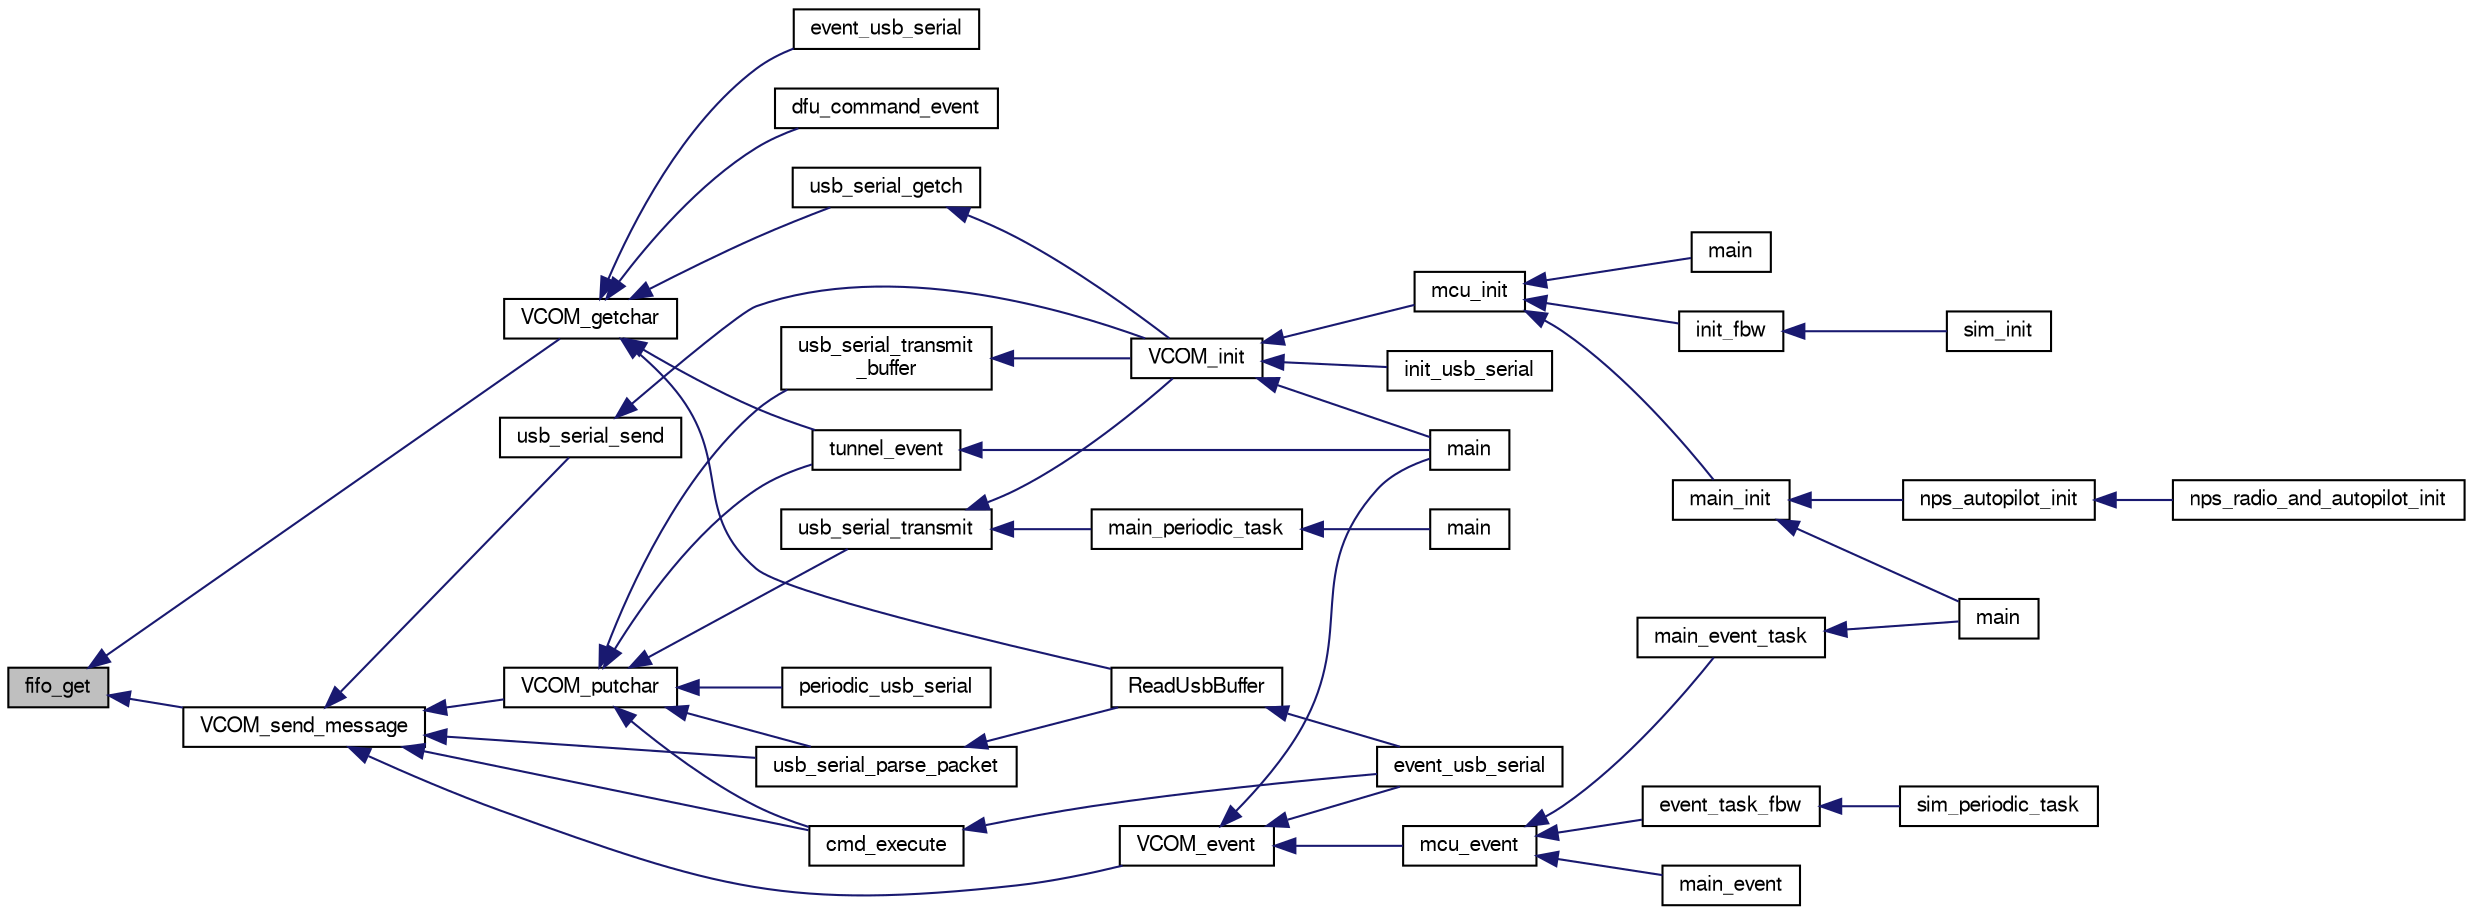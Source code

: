 digraph "fifo_get"
{
  edge [fontname="FreeSans",fontsize="10",labelfontname="FreeSans",labelfontsize="10"];
  node [fontname="FreeSans",fontsize="10",shape=record];
  rankdir="LR";
  Node1 [label="fifo_get",height=0.2,width=0.4,color="black", fillcolor="grey75", style="filled", fontcolor="black"];
  Node1 -> Node2 [dir="back",color="midnightblue",fontsize="10",style="solid",fontname="FreeSans"];
  Node2 [label="VCOM_getchar",height=0.2,width=0.4,color="black", fillcolor="white", style="filled",URL="$usb__serial_8h.html#a184633f63ad351d8e70857d9e5ba4a3e",tooltip="Reads one character from VCOM port. "];
  Node2 -> Node3 [dir="back",color="midnightblue",fontsize="10",style="solid",fontname="FreeSans"];
  Node3 [label="usb_serial_getch",height=0.2,width=0.4,color="black", fillcolor="white", style="filled",URL="$usb__ser__hw_8c.html#ad20f86d5fa3af479482b8a7571d7953b"];
  Node3 -> Node4 [dir="back",color="midnightblue",fontsize="10",style="solid",fontname="FreeSans"];
  Node4 [label="VCOM_init",height=0.2,width=0.4,color="black", fillcolor="white", style="filled",URL="$usb__serial_8h.html#a96a54f28bfc8bc28963cd2fac74609cd"];
  Node4 -> Node5 [dir="back",color="midnightblue",fontsize="10",style="solid",fontname="FreeSans"];
  Node5 [label="main",height=0.2,width=0.4,color="black", fillcolor="white", style="filled",URL="$usb__tunnel_8c.html#a840291bc02cba5474a4cb46a9b9566fe"];
  Node4 -> Node6 [dir="back",color="midnightblue",fontsize="10",style="solid",fontname="FreeSans"];
  Node6 [label="mcu_init",height=0.2,width=0.4,color="black", fillcolor="white", style="filled",URL="$group__mcu__periph.html#ga9af744358ff4b1e3e33d7dd170862f9b",tooltip="Microcontroller peripherals initialization. "];
  Node6 -> Node7 [dir="back",color="midnightblue",fontsize="10",style="solid",fontname="FreeSans"];
  Node7 [label="main",height=0.2,width=0.4,color="black", fillcolor="white", style="filled",URL="$uart__tunnel_8c.html#a840291bc02cba5474a4cb46a9b9566fe"];
  Node6 -> Node8 [dir="back",color="midnightblue",fontsize="10",style="solid",fontname="FreeSans"];
  Node8 [label="main_init",height=0.2,width=0.4,color="black", fillcolor="white", style="filled",URL="$demo__ahrs__actuators_8c.html#afaa8374e20b79aaf7cfcea5ad9467ab1"];
  Node8 -> Node9 [dir="back",color="midnightblue",fontsize="10",style="solid",fontname="FreeSans"];
  Node9 [label="main",height=0.2,width=0.4,color="black", fillcolor="white", style="filled",URL="$demo__ahrs__actuators_8c.html#a840291bc02cba5474a4cb46a9b9566fe"];
  Node8 -> Node10 [dir="back",color="midnightblue",fontsize="10",style="solid",fontname="FreeSans"];
  Node10 [label="nps_autopilot_init",height=0.2,width=0.4,color="black", fillcolor="white", style="filled",URL="$nps__autopilot__rotorcraft_8c.html#a3348493e992edd2442581c1d09446b4b"];
  Node10 -> Node11 [dir="back",color="midnightblue",fontsize="10",style="solid",fontname="FreeSans"];
  Node11 [label="nps_radio_and_autopilot_init",height=0.2,width=0.4,color="black", fillcolor="white", style="filled",URL="$nps__main__hitl_8c.html#a72ef549ee35deec8c017e83d9de38f66"];
  Node6 -> Node12 [dir="back",color="midnightblue",fontsize="10",style="solid",fontname="FreeSans"];
  Node12 [label="init_fbw",height=0.2,width=0.4,color="black", fillcolor="white", style="filled",URL="$fixedwing_2main__fbw_8h.html#ad86b7fe577a2414df2c7a5a9222aa45a"];
  Node12 -> Node13 [dir="back",color="midnightblue",fontsize="10",style="solid",fontname="FreeSans"];
  Node13 [label="sim_init",height=0.2,width=0.4,color="black", fillcolor="white", style="filled",URL="$sim__ap_8c.html#a739fbef2e03619a863b4d7fd8d0da157"];
  Node4 -> Node14 [dir="back",color="midnightblue",fontsize="10",style="solid",fontname="FreeSans"];
  Node14 [label="init_usb_serial",height=0.2,width=0.4,color="black", fillcolor="white", style="filled",URL="$usb__serial__stm32__example1_8c.html#ac73c5eebbfb361dcbf74a648eda5e007",tooltip="Init module, call VCOM_init() from here. "];
  Node2 -> Node15 [dir="back",color="midnightblue",fontsize="10",style="solid",fontname="FreeSans"];
  Node15 [label="tunnel_event",height=0.2,width=0.4,color="black", fillcolor="white", style="filled",URL="$usb__tunnel_8c.html#a716cf006b01443e43d0c22bace6803c6"];
  Node15 -> Node5 [dir="back",color="midnightblue",fontsize="10",style="solid",fontname="FreeSans"];
  Node2 -> Node16 [dir="back",color="midnightblue",fontsize="10",style="solid",fontname="FreeSans"];
  Node16 [label="ReadUsbBuffer",height=0.2,width=0.4,color="black", fillcolor="white", style="filled",URL="$usb__serial__stm32__example1_8c.html#a37712c8618bb3ae74339fb687cddd9e5",tooltip="Helper function. "];
  Node16 -> Node17 [dir="back",color="midnightblue",fontsize="10",style="solid",fontname="FreeSans"];
  Node17 [label="event_usb_serial",height=0.2,width=0.4,color="black", fillcolor="white", style="filled",URL="$usb__serial__stm32__example1_8c.html#ad7375129249cec3fa89fdd090b50f611",tooltip="Call VCOM_poll() from module event function. "];
  Node2 -> Node18 [dir="back",color="midnightblue",fontsize="10",style="solid",fontname="FreeSans"];
  Node18 [label="event_usb_serial",height=0.2,width=0.4,color="black", fillcolor="white", style="filled",URL="$usb__serial__stm32__example2_8c.html#ad7375129249cec3fa89fdd090b50f611",tooltip="Call VCOM_poll() from module event function. "];
  Node2 -> Node19 [dir="back",color="midnightblue",fontsize="10",style="solid",fontname="FreeSans"];
  Node19 [label="dfu_command_event",height=0.2,width=0.4,color="black", fillcolor="white", style="filled",URL="$dfu__command_8h.html#ae2fc0a13f5fdbae95b0c015530c3786c"];
  Node1 -> Node20 [dir="back",color="midnightblue",fontsize="10",style="solid",fontname="FreeSans"];
  Node20 [label="VCOM_send_message",height=0.2,width=0.4,color="black", fillcolor="white", style="filled",URL="$usb__serial_8h.html#aad17c325b3e7623c13d24b25fc42fe3b",tooltip="Send data from fifo right now. "];
  Node20 -> Node21 [dir="back",color="midnightblue",fontsize="10",style="solid",fontname="FreeSans"];
  Node21 [label="VCOM_putchar",height=0.2,width=0.4,color="black", fillcolor="white", style="filled",URL="$usb__serial_8h.html#a19a213d00cf249a4d4d60dbf1a9907d3",tooltip="Writes one character to VCOM port fifo. "];
  Node21 -> Node22 [dir="back",color="midnightblue",fontsize="10",style="solid",fontname="FreeSans"];
  Node22 [label="usb_serial_transmit",height=0.2,width=0.4,color="black", fillcolor="white", style="filled",URL="$usb__ser__hw_8c.html#a2293412c574bdf4550e8d8b71724e360"];
  Node22 -> Node4 [dir="back",color="midnightblue",fontsize="10",style="solid",fontname="FreeSans"];
  Node22 -> Node23 [dir="back",color="midnightblue",fontsize="10",style="solid",fontname="FreeSans"];
  Node23 [label="main_periodic_task",height=0.2,width=0.4,color="black", fillcolor="white", style="filled",URL="$main__demo6_8c.html#a791eaf74023b4de8d10fbfe0de040ed8"];
  Node23 -> Node24 [dir="back",color="midnightblue",fontsize="10",style="solid",fontname="FreeSans"];
  Node24 [label="main",height=0.2,width=0.4,color="black", fillcolor="white", style="filled",URL="$main__demo6_8c.html#a840291bc02cba5474a4cb46a9b9566fe"];
  Node21 -> Node25 [dir="back",color="midnightblue",fontsize="10",style="solid",fontname="FreeSans"];
  Node25 [label="usb_serial_transmit\l_buffer",height=0.2,width=0.4,color="black", fillcolor="white", style="filled",URL="$usb__ser__hw_8c.html#a1e02387a38bab125b67b7dc78970d48f"];
  Node25 -> Node4 [dir="back",color="midnightblue",fontsize="10",style="solid",fontname="FreeSans"];
  Node21 -> Node15 [dir="back",color="midnightblue",fontsize="10",style="solid",fontname="FreeSans"];
  Node21 -> Node26 [dir="back",color="midnightblue",fontsize="10",style="solid",fontname="FreeSans"];
  Node26 [label="usb_serial_parse_packet",height=0.2,width=0.4,color="black", fillcolor="white", style="filled",URL="$usb__serial__stm32__example1_8c.html#a4a15762007447868777bd94670fd6493",tooltip="Parse data from buffer Note that the function receives int, not char Because we want to be able to ca..."];
  Node26 -> Node16 [dir="back",color="midnightblue",fontsize="10",style="solid",fontname="FreeSans"];
  Node21 -> Node27 [dir="back",color="midnightblue",fontsize="10",style="solid",fontname="FreeSans"];
  Node27 [label="cmd_execute",height=0.2,width=0.4,color="black", fillcolor="white", style="filled",URL="$usb__serial__stm32__example1_8c.html#a4c05230e98a20fb7a4fdd8ad8e5c528a",tooltip="Execute command from user use strncmp. "];
  Node27 -> Node17 [dir="back",color="midnightblue",fontsize="10",style="solid",fontname="FreeSans"];
  Node21 -> Node28 [dir="back",color="midnightblue",fontsize="10",style="solid",fontname="FreeSans"];
  Node28 [label="periodic_usb_serial",height=0.2,width=0.4,color="black", fillcolor="white", style="filled",URL="$usb__serial__stm32__example2_8c.html#a679281777c658450dcd9ce77befa29f0",tooltip="Periodic function in case you needed to send data periodically like telemetry Note that the data are ..."];
  Node20 -> Node29 [dir="back",color="midnightblue",fontsize="10",style="solid",fontname="FreeSans"];
  Node29 [label="VCOM_event",height=0.2,width=0.4,color="black", fillcolor="white", style="filled",URL="$usb__serial_8h.html#a15c895e4456578b3ca2818c1e17c832a",tooltip="Poll usb (required by libopencm3). "];
  Node29 -> Node5 [dir="back",color="midnightblue",fontsize="10",style="solid",fontname="FreeSans"];
  Node29 -> Node30 [dir="back",color="midnightblue",fontsize="10",style="solid",fontname="FreeSans"];
  Node30 [label="mcu_event",height=0.2,width=0.4,color="black", fillcolor="white", style="filled",URL="$group__mcu__periph.html#gaf44fd3e4d3d56943e4d0e89100974b07",tooltip="MCU event functions. "];
  Node30 -> Node31 [dir="back",color="midnightblue",fontsize="10",style="solid",fontname="FreeSans"];
  Node31 [label="main_event_task",height=0.2,width=0.4,color="black", fillcolor="white", style="filled",URL="$demo__ahrs__actuators_8c.html#a1cd23e45d5c51116ae1e3096912ea1d1"];
  Node31 -> Node9 [dir="back",color="midnightblue",fontsize="10",style="solid",fontname="FreeSans"];
  Node30 -> Node32 [dir="back",color="midnightblue",fontsize="10",style="solid",fontname="FreeSans"];
  Node32 [label="event_task_fbw",height=0.2,width=0.4,color="black", fillcolor="white", style="filled",URL="$fixedwing_2main__fbw_8h.html#ae1f060d6fcf56653e3db62e402c8701a"];
  Node32 -> Node33 [dir="back",color="midnightblue",fontsize="10",style="solid",fontname="FreeSans"];
  Node33 [label="sim_periodic_task",height=0.2,width=0.4,color="black", fillcolor="white", style="filled",URL="$sim__ap_8c.html#a4f982dacbb35ccfc3e0fcaa64156a2a0"];
  Node30 -> Node34 [dir="back",color="midnightblue",fontsize="10",style="solid",fontname="FreeSans"];
  Node34 [label="main_event",height=0.2,width=0.4,color="black", fillcolor="white", style="filled",URL="$rotorcraft_2main__fbw_8c.html#ad0fb4f12833cb2f0b4c69fa317ea24d9"];
  Node29 -> Node17 [dir="back",color="midnightblue",fontsize="10",style="solid",fontname="FreeSans"];
  Node20 -> Node35 [dir="back",color="midnightblue",fontsize="10",style="solid",fontname="FreeSans"];
  Node35 [label="usb_serial_send",height=0.2,width=0.4,color="black", fillcolor="white", style="filled",URL="$usb__ser__hw_8c.html#ad4148a27686df68c8496d49427d52e36"];
  Node35 -> Node4 [dir="back",color="midnightblue",fontsize="10",style="solid",fontname="FreeSans"];
  Node20 -> Node26 [dir="back",color="midnightblue",fontsize="10",style="solid",fontname="FreeSans"];
  Node20 -> Node27 [dir="back",color="midnightblue",fontsize="10",style="solid",fontname="FreeSans"];
}
